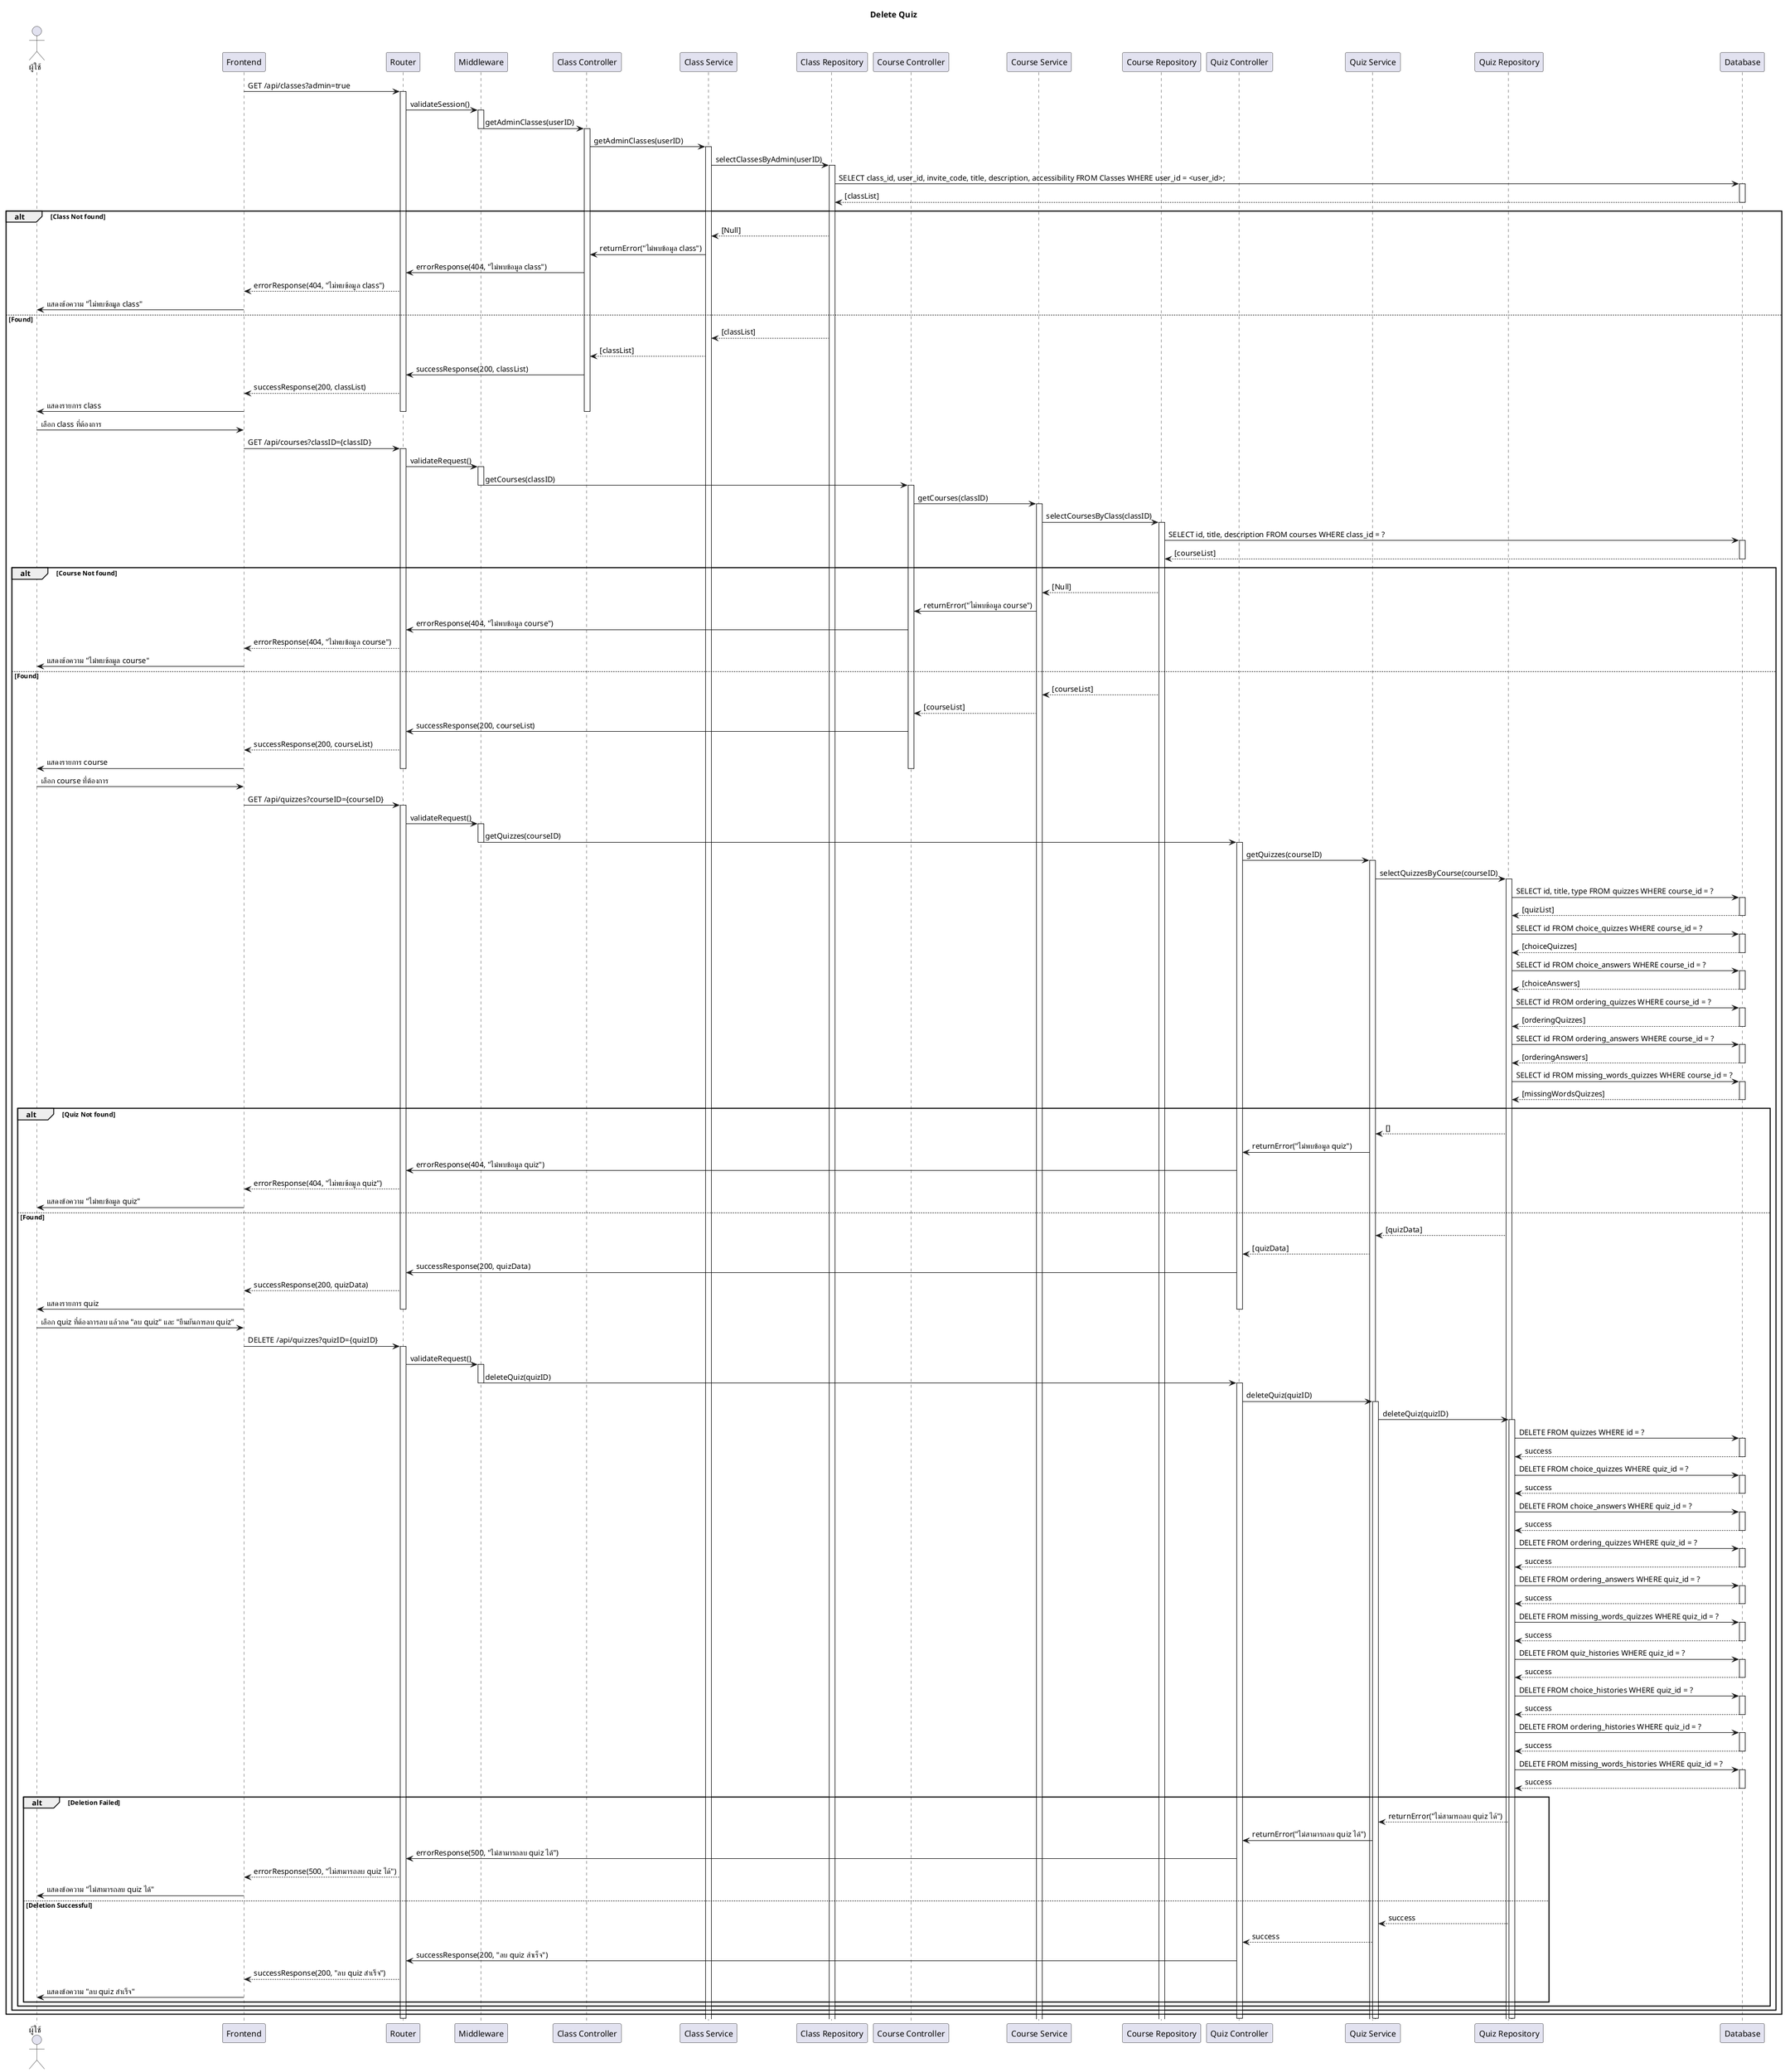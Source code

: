 @startuml
title Delete Quiz

actor "ผู้ใช้" as User
participant "Frontend" as FE
participant "Router" as Router
participant "Middleware" as MW

' --- Class Module ---
participant "Class Controller" as ClassCtrl
participant "Class Service" as ClassServ
participant "Class Repository" as ClassRepo

' --- Course Module ---
participant "Course Controller" as CourseCtrl
participant "Course Service" as CourseServ
participant "Course Repository" as CourseRepo

' --- Quiz Module ---
participant "Quiz Controller" as QuizCtrl
participant "Quiz Service" as QuizServ
participant "Quiz Repository" as QuizRepo

participant "Database" as DB

'---------------------- Phase 1: Retrieve Classes Administered by User ----------------------
FE -> Router: GET /api/classes?admin=true
activate Router
Router -> MW: validateSession()
activate MW
MW -> ClassCtrl: getAdminClasses(userID)
deactivate MW
activate ClassCtrl
ClassCtrl -> ClassServ: getAdminClasses(userID)
activate ClassServ
ClassServ -> ClassRepo: selectClassesByAdmin(userID)
activate ClassRepo
ClassRepo -> DB: SELECT class_id, user_id, invite_code, title, description, accessibility FROM Classes WHERE user_id = <user_id>;
activate DB
DB --> ClassRepo: [classList]
deactivate DB
alt Class Not found
    ClassRepo --> ClassServ: [Null]
    ClassServ -> ClassCtrl: returnError("ไม่พบข้อมูล class")
    ClassCtrl -> Router: errorResponse(404, "ไม่พบข้อมูล class")
    Router --> FE: errorResponse(404, "ไม่พบข้อมูล class")
    FE -> User: แสดงข้อความ "ไม่พบข้อมูล class"
else Found
    ClassRepo --> ClassServ: [classList]
    ClassServ --> ClassCtrl: [classList]
    ClassCtrl -> Router: successResponse(200, classList)
    Router --> FE: successResponse(200, classList)
    FE -> User: แสดงรายการ class

deactivate ClassCtrl
deactivate Router

'---------------------- Phase 2: Retrieve Courses within Selected Class ----------------------
User -> FE: เลือก class ที่ต้องการ
FE -> Router: GET /api/courses?classID={classID}
activate Router
Router -> MW: validateRequest()
activate MW
MW -> CourseCtrl: getCourses(classID)
deactivate MW
activate CourseCtrl
CourseCtrl -> CourseServ: getCourses(classID)
activate CourseServ
CourseServ -> CourseRepo: selectCoursesByClass(classID)
activate CourseRepo
CourseRepo -> DB: SELECT id, title, description FROM courses WHERE class_id = ?
activate DB
DB --> CourseRepo: [courseList]
deactivate DB
alt Course Not found
    CourseRepo --> CourseServ: [Null]
    CourseServ -> CourseCtrl: returnError("ไม่พบข้อมูล course")
    CourseCtrl -> Router: errorResponse(404, "ไม่พบข้อมูล course")
    Router --> FE: errorResponse(404, "ไม่พบข้อมูล course")
    FE -> User: แสดงข้อความ "ไม่พบข้อมูล course"
else Found
    CourseRepo --> CourseServ: [courseList]
    CourseServ --> CourseCtrl: [courseList]
    CourseCtrl -> Router: successResponse(200, courseList)
    Router --> FE: successResponse(200, courseList)
    FE -> User: แสดงรายการ course

deactivate CourseCtrl
deactivate Router

'---------------------- Phase 3: Retrieve Quizzes within Selected Course ----------------------
User -> FE: เลือก course ที่ต้องการ
FE -> Router: GET /api/quizzes?courseID={courseID}
activate Router
Router -> MW: validateRequest()
activate MW
MW -> QuizCtrl: getQuizzes(courseID)
deactivate MW
activate QuizCtrl
QuizCtrl -> QuizServ: getQuizzes(courseID)
activate QuizServ
QuizServ -> QuizRepo: selectQuizzesByCourse(courseID)
activate QuizRepo
QuizRepo -> DB: SELECT id, title, type FROM quizzes WHERE course_id = ?
activate DB
DB --> QuizRepo: [quizList]
deactivate DB
QuizRepo -> DB: SELECT id FROM choice_quizzes WHERE course_id = ?
activate DB
DB --> QuizRepo: [choiceQuizzes]
deactivate DB
QuizRepo -> DB: SELECT id FROM choice_answers WHERE course_id = ?
activate DB
DB --> QuizRepo: [choiceAnswers]
deactivate DB
QuizRepo -> DB: SELECT id FROM ordering_quizzes WHERE course_id = ?
activate DB
DB --> QuizRepo: [orderingQuizzes]
deactivate DB
QuizRepo -> DB: SELECT id FROM ordering_answers WHERE course_id = ?
activate DB
DB --> QuizRepo: [orderingAnswers]
deactivate DB
QuizRepo -> DB: SELECT id FROM missing_words_quizzes WHERE course_id = ?
activate DB
DB --> QuizRepo: [missingWordsQuizzes]
deactivate DB
alt Quiz Not found
    QuizRepo --> QuizServ: []
    QuizServ -> QuizCtrl: returnError("ไม่พบข้อมูล quiz")
    QuizCtrl -> Router: errorResponse(404, "ไม่พบข้อมูล quiz")
    Router --> FE: errorResponse(404, "ไม่พบข้อมูล quiz")
    FE -> User: แสดงข้อความ "ไม่พบข้อมูล quiz"
else Found
    QuizRepo --> QuizServ: [quizData]
    QuizServ --> QuizCtrl: [quizData]
    QuizCtrl -> Router: successResponse(200, quizData)
    Router --> FE: successResponse(200, quizData)
    FE -> User: แสดงรายการ quiz

deactivate QuizCtrl
deactivate Router

'---------------------- Phase 4: Delete Selected Quiz ----------------------
User -> FE: เลือก quiz ที่ต้องการลบ แล้วกด "ลบ quiz" และ "ยืนยันการลบ quiz"
FE -> Router: DELETE /api/quizzes?quizID={quizID}
activate Router
Router -> MW: validateRequest()
activate MW
MW -> QuizCtrl: deleteQuiz(quizID)
deactivate MW
activate QuizCtrl
QuizCtrl -> QuizServ: deleteQuiz(quizID)
activate QuizServ
QuizServ -> QuizRepo: deleteQuiz(quizID)
activate QuizRepo
QuizRepo -> DB: DELETE FROM quizzes WHERE id = ?
activate DB
DB --> QuizRepo: success
deactivate DB
QuizRepo -> DB: DELETE FROM choice_quizzes WHERE quiz_id = ?
activate DB
DB --> QuizRepo: success
deactivate DB
QuizRepo -> DB: DELETE FROM choice_answers WHERE quiz_id = ?
activate DB
DB --> QuizRepo: success
deactivate DB
QuizRepo -> DB: DELETE FROM ordering_quizzes WHERE quiz_id = ?
activate DB
DB --> QuizRepo: success
deactivate DB
QuizRepo -> DB: DELETE FROM ordering_answers WHERE quiz_id = ?
activate DB
DB --> QuizRepo: success
deactivate DB
QuizRepo -> DB: DELETE FROM missing_words_quizzes WHERE quiz_id = ?
activate DB
DB --> QuizRepo: success
deactivate DB
QuizRepo -> DB: DELETE FROM quiz_histories WHERE quiz_id = ?
activate DB
DB --> QuizRepo: success
deactivate DB
QuizRepo -> DB: DELETE FROM choice_histories WHERE quiz_id = ?
activate DB
DB --> QuizRepo: success
deactivate DB
QuizRepo -> DB: DELETE FROM ordering_histories WHERE quiz_id = ?
activate DB
DB --> QuizRepo: success
deactivate DB
QuizRepo -> DB: DELETE FROM missing_words_histories WHERE quiz_id = ?
activate DB
DB --> QuizRepo: success
deactivate DB
alt Deletion Failed
    QuizRepo --> QuizServ: returnError("ไม่สามารถลบ quiz ได้")
    QuizServ -> QuizCtrl: returnError("ไม่สามารถลบ quiz ได้")
    QuizCtrl -> Router: errorResponse(500, "ไม่สามารถลบ quiz ได้")
    Router --> FE: errorResponse(500, "ไม่สามารถลบ quiz ได้")
    FE -> User: แสดงข้อความ "ไม่สามารถลบ quiz ได้"
else Deletion Successful
    QuizRepo --> QuizServ: success
    QuizServ --> QuizCtrl: success
    QuizCtrl -> Router: successResponse(200, "ลบ quiz สำเร็จ")
    Router --> FE: successResponse(200, "ลบ quiz สำเร็จ")
    FE -> User: แสดงข้อความ "ลบ quiz สำเร็จ"
end
end
end
end
deactivate QuizRepo
deactivate QuizServ
deactivate QuizCtrl
deactivate Router

@enduml

